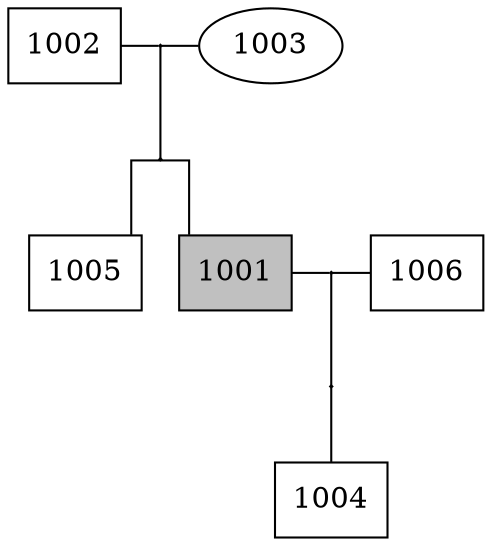 digraph G {
  edge [dir=none];
  graph [splines=ortho];
  "1003" [shape=oval, regular=0, color="black", style="filled" fillcolor="white"];
  "1002" [shape=box, regular=0, color="black", style="filled" fillcolor="white"];
  "1006" [shape=box, regular=0, color="black", style="filled" fillcolor="white"];
  "1004" [shape=box, regular=0, color="black", style="filled" fillcolor="white"];
  "1005" [shape=box, regular=0, color="black", style="filled" fillcolor="white"];
  "1001" [shape=box, regular=0, color="black", style="filled" fillcolor="grey"];
  "f1_parent_node" [shape=diamond,label="",height=0.01,width=0.01];
  "f1_children_node" [shape=diamond,label="",height=0.01,width=0.01];
  {rank=same; "1002" -> "f1_parent_node" -> "1003"};
  "f1_parent_node" -> "f1_children_node"
  "f1_children_node" -> "1001"
  "f1_children_node" -> "1005"
  "f2_parent_node" [shape=diamond,label="",height=0.01,width=0.01];
  "f2_children_node" [shape=diamond,label="",height=0.01,width=0.01];
  {rank=same; "1001" -> "f2_parent_node" -> "1006"};
  "f2_parent_node" -> "f2_children_node"
  "f2_children_node" -> "1004"
}

